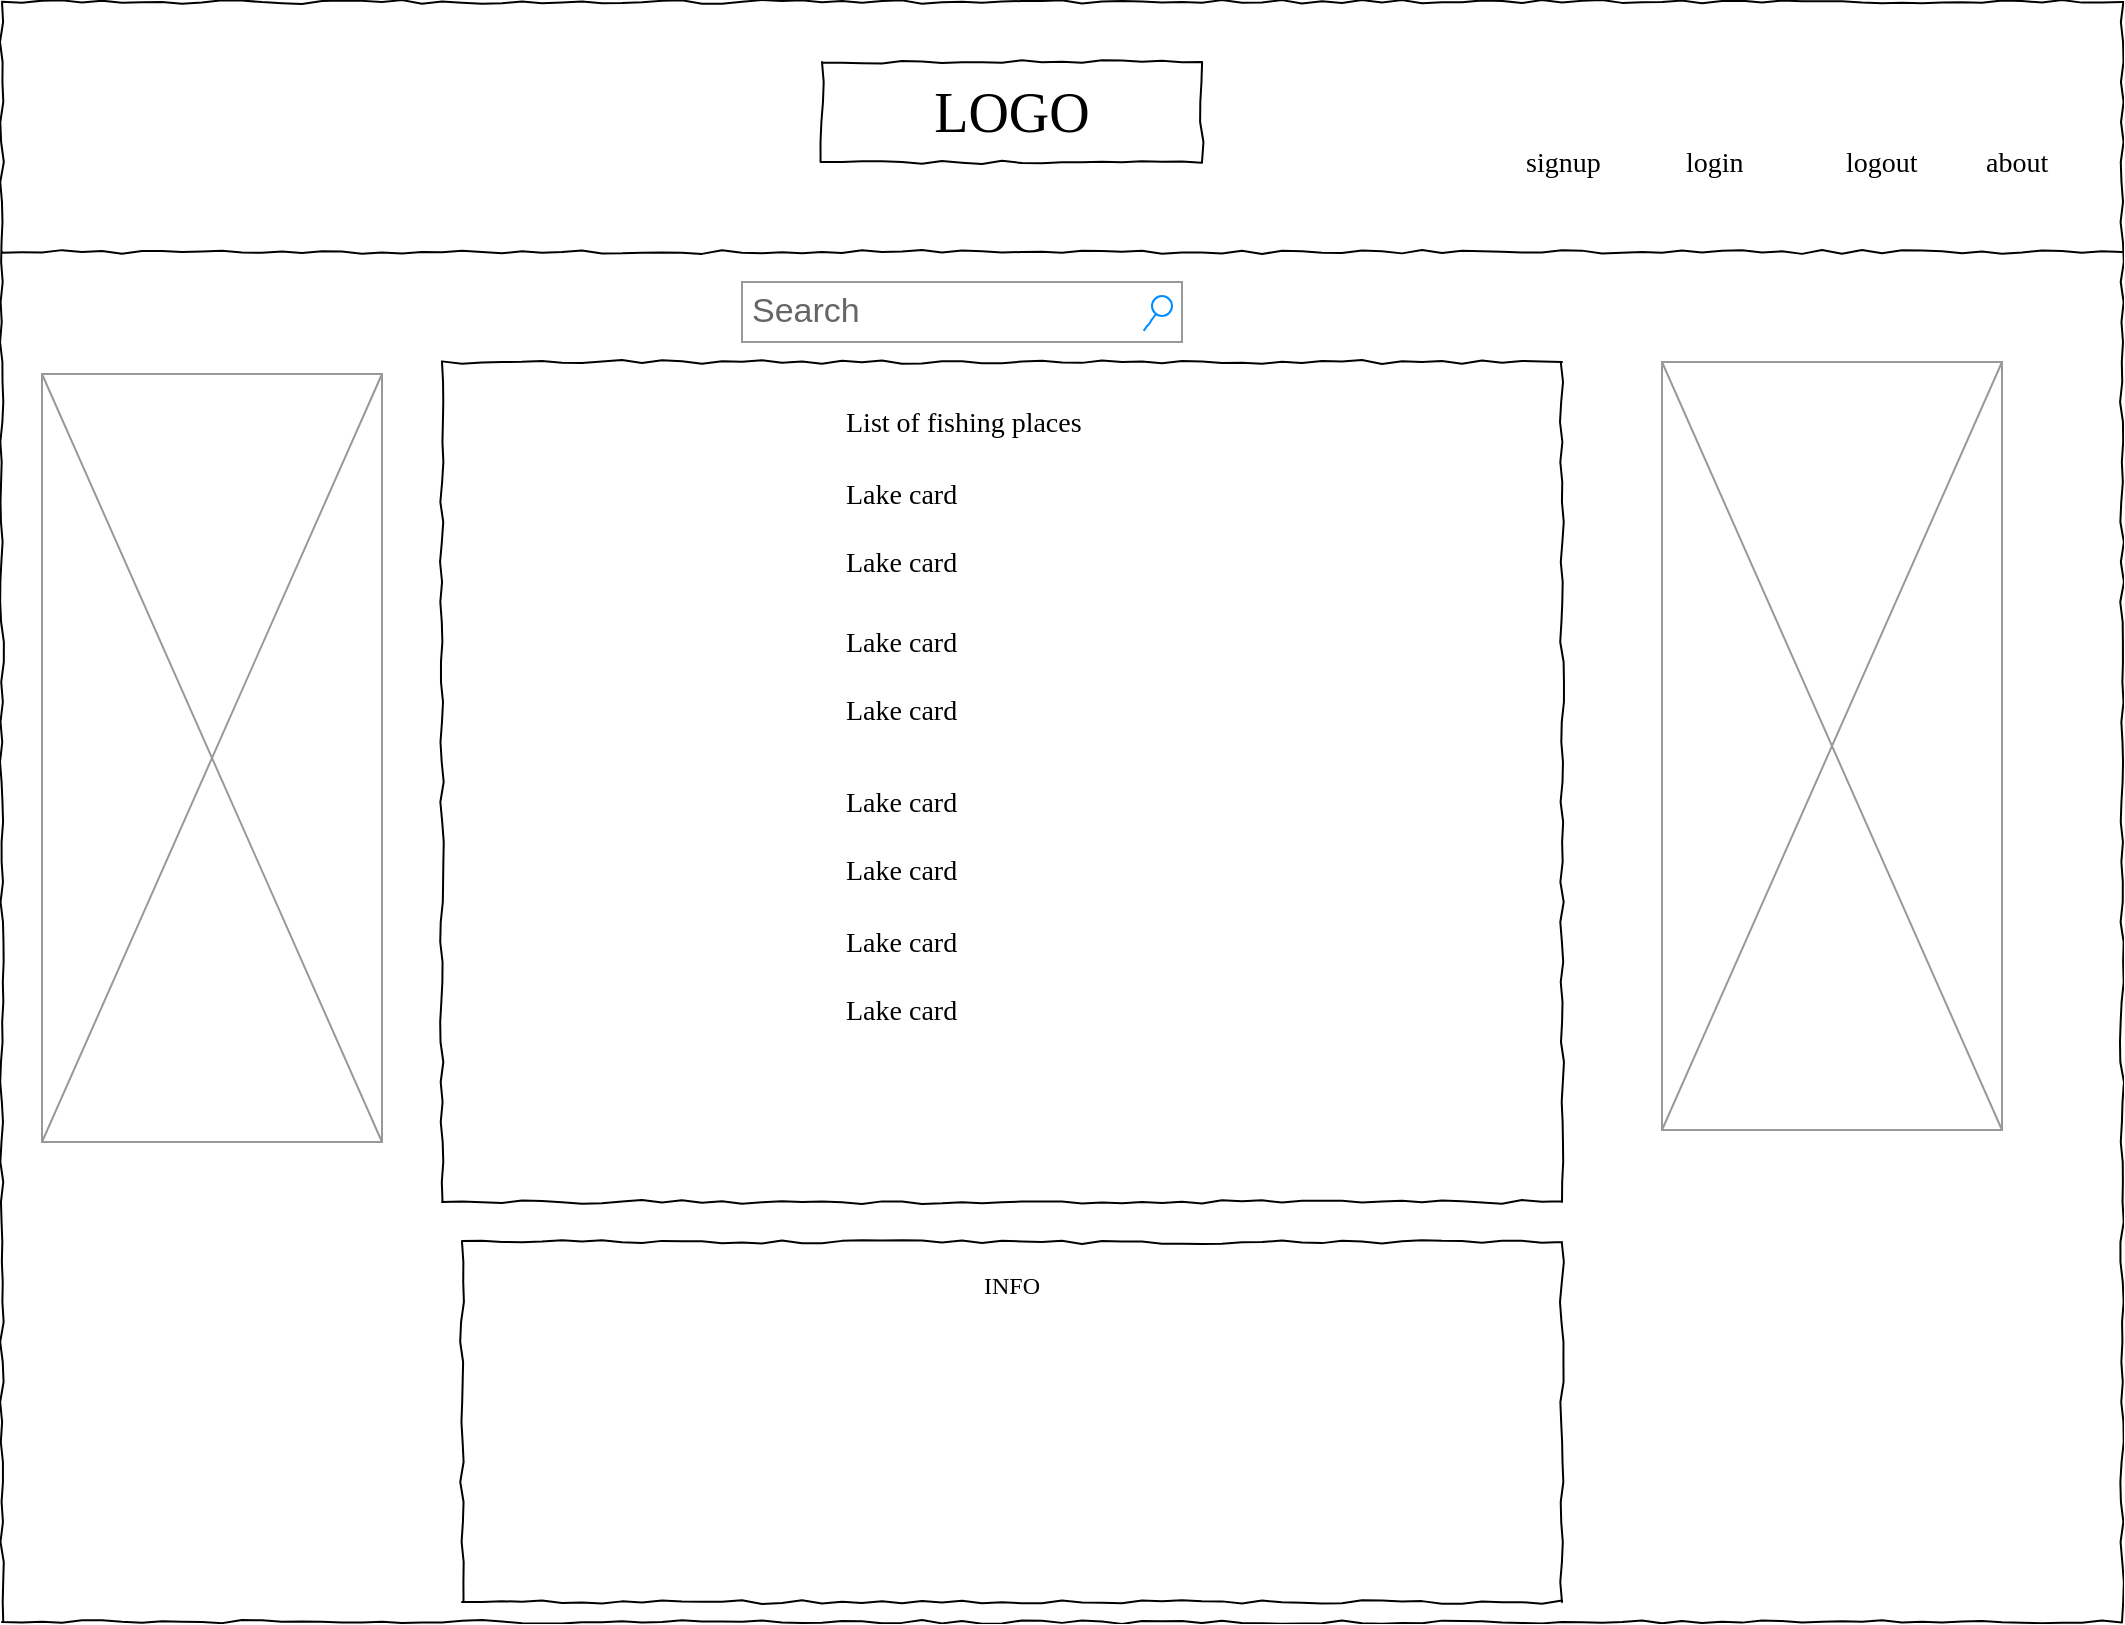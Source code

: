 <mxfile>
    <diagram name="front page" id="03018318-947c-dd8e-b7a3-06fadd420f32">
        <mxGraphModel dx="887" dy="602" grid="1" gridSize="10" guides="1" tooltips="1" connect="1" arrows="1" fold="1" page="1" pageScale="1" pageWidth="1100" pageHeight="850" background="none" math="0" shadow="0">
            <root>
                <mxCell id="0"/>
                <mxCell id="1" parent="0"/>
                <mxCell id="677b7b8949515195-1" value="" style="whiteSpace=wrap;html=1;rounded=0;shadow=0;labelBackgroundColor=none;strokeColor=#000000;strokeWidth=1;fillColor=none;fontFamily=Verdana;fontSize=12;fontColor=#000000;align=center;comic=1;" parent="1" vertex="1">
                    <mxGeometry x="20" y="20" width="1060" height="810" as="geometry"/>
                </mxCell>
                <mxCell id="677b7b8949515195-2" value="LOGO" style="whiteSpace=wrap;html=1;rounded=0;shadow=0;labelBackgroundColor=none;strokeWidth=1;fontFamily=Verdana;fontSize=28;align=center;comic=1;" parent="1" vertex="1">
                    <mxGeometry x="430" y="50" width="190" height="50" as="geometry"/>
                </mxCell>
                <mxCell id="677b7b8949515195-3" value="Search" style="strokeWidth=1;shadow=0;dashed=0;align=center;html=1;shape=mxgraph.mockup.forms.searchBox;strokeColor=#999999;mainText=;strokeColor2=#008cff;fontColor=#666666;fontSize=17;align=left;spacingLeft=3;rounded=0;labelBackgroundColor=none;comic=1;" parent="1" vertex="1">
                    <mxGeometry x="390" y="160" width="220" height="30" as="geometry"/>
                </mxCell>
                <mxCell id="677b7b8949515195-4" value="signup" style="text;html=1;points=[];align=left;verticalAlign=top;spacingTop=-4;fontSize=14;fontFamily=Verdana" parent="1" vertex="1">
                    <mxGeometry x="780" y="90" width="60" height="20" as="geometry"/>
                </mxCell>
                <mxCell id="677b7b8949515195-5" value="login" style="text;html=1;points=[];align=left;verticalAlign=top;spacingTop=-4;fontSize=14;fontFamily=Verdana" parent="1" vertex="1">
                    <mxGeometry x="860" y="90" width="60" height="20" as="geometry"/>
                </mxCell>
                <mxCell id="677b7b8949515195-6" value="logout" style="text;html=1;points=[];align=left;verticalAlign=top;spacingTop=-4;fontSize=14;fontFamily=Verdana" parent="1" vertex="1">
                    <mxGeometry x="940" y="90" width="60" height="20" as="geometry"/>
                </mxCell>
                <mxCell id="677b7b8949515195-7" value="about" style="text;html=1;points=[];align=left;verticalAlign=top;spacingTop=-4;fontSize=14;fontFamily=Verdana" parent="1" vertex="1">
                    <mxGeometry x="1010" y="90" width="60" height="20" as="geometry"/>
                </mxCell>
                <mxCell id="677b7b8949515195-9" value="" style="line;strokeWidth=1;html=1;rounded=0;shadow=0;labelBackgroundColor=none;fillColor=none;fontFamily=Verdana;fontSize=14;fontColor=#000000;align=center;comic=1;" parent="1" vertex="1">
                    <mxGeometry x="20" y="140" width="1060" height="10" as="geometry"/>
                </mxCell>
                <mxCell id="677b7b8949515195-15" value="&lt;div style=&quot;text-align: justify&quot;&gt;INFO&lt;/div&gt;" style="whiteSpace=wrap;html=1;rounded=0;shadow=0;labelBackgroundColor=none;strokeWidth=1;fillColor=none;fontFamily=Verdana;fontSize=12;align=center;verticalAlign=top;spacing=10;comic=1;" parent="1" vertex="1">
                    <mxGeometry x="250" y="640" width="550" height="180" as="geometry"/>
                </mxCell>
                <mxCell id="4m_A8qP_XdSms_ViWhWR-2" value="" style="whiteSpace=wrap;html=1;rounded=0;shadow=0;labelBackgroundColor=none;strokeWidth=1;fillColor=none;fontFamily=Verdana;fontSize=12;align=center;comic=1;" parent="1" vertex="1">
                    <mxGeometry x="240" y="200" width="560" height="420" as="geometry"/>
                </mxCell>
                <mxCell id="4m_A8qP_XdSms_ViWhWR-3" value="List of fishing places" style="text;html=1;points=[];align=left;verticalAlign=top;spacingTop=-4;fontSize=14;fontFamily=Verdana" parent="1" vertex="1">
                    <mxGeometry x="440" y="220" width="170" height="20" as="geometry"/>
                </mxCell>
                <mxCell id="4m_A8qP_XdSms_ViWhWR-4" value="Lake card" style="text;html=1;points=[];align=left;verticalAlign=top;spacingTop=-4;fontSize=14;fontFamily=Verdana" parent="1" vertex="1">
                    <mxGeometry x="440" y="256" width="170" height="20" as="geometry"/>
                </mxCell>
                <mxCell id="4m_A8qP_XdSms_ViWhWR-12" value="Lake card" style="text;html=1;points=[];align=left;verticalAlign=top;spacingTop=-4;fontSize=14;fontFamily=Verdana" parent="1" vertex="1">
                    <mxGeometry x="440" y="290" width="170" height="20" as="geometry"/>
                </mxCell>
                <mxCell id="4m_A8qP_XdSms_ViWhWR-13" value="Lake card" style="text;html=1;points=[];align=left;verticalAlign=top;spacingTop=-4;fontSize=14;fontFamily=Verdana" parent="1" vertex="1">
                    <mxGeometry x="440" y="330" width="170" height="20" as="geometry"/>
                </mxCell>
                <mxCell id="4m_A8qP_XdSms_ViWhWR-14" value="Lake card" style="text;html=1;points=[];align=left;verticalAlign=top;spacingTop=-4;fontSize=14;fontFamily=Verdana" parent="1" vertex="1">
                    <mxGeometry x="440" y="364" width="170" height="20" as="geometry"/>
                </mxCell>
                <mxCell id="4m_A8qP_XdSms_ViWhWR-15" value="Lake card" style="text;html=1;points=[];align=left;verticalAlign=top;spacingTop=-4;fontSize=14;fontFamily=Verdana" parent="1" vertex="1">
                    <mxGeometry x="440" y="410" width="170" height="20" as="geometry"/>
                </mxCell>
                <mxCell id="4m_A8qP_XdSms_ViWhWR-16" value="Lake card" style="text;html=1;points=[];align=left;verticalAlign=top;spacingTop=-4;fontSize=14;fontFamily=Verdana" parent="1" vertex="1">
                    <mxGeometry x="440" y="444" width="170" height="20" as="geometry"/>
                </mxCell>
                <mxCell id="4m_A8qP_XdSms_ViWhWR-17" value="Lake card" style="text;html=1;points=[];align=left;verticalAlign=top;spacingTop=-4;fontSize=14;fontFamily=Verdana" parent="1" vertex="1">
                    <mxGeometry x="440" y="480" width="170" height="20" as="geometry"/>
                </mxCell>
                <mxCell id="4m_A8qP_XdSms_ViWhWR-18" value="Lake card" style="text;html=1;points=[];align=left;verticalAlign=top;spacingTop=-4;fontSize=14;fontFamily=Verdana" parent="1" vertex="1">
                    <mxGeometry x="440" y="514" width="170" height="20" as="geometry"/>
                </mxCell>
                <mxCell id="aTXVsTwYd_xUM5hYyQpY-1" value="" style="verticalLabelPosition=bottom;shadow=0;dashed=0;align=center;html=1;verticalAlign=top;strokeWidth=1;shape=mxgraph.mockup.graphics.simpleIcon;strokeColor=#999999;" parent="1" vertex="1">
                    <mxGeometry x="40" y="206" width="170" height="384" as="geometry"/>
                </mxCell>
                <mxCell id="aTXVsTwYd_xUM5hYyQpY-2" value="" style="verticalLabelPosition=bottom;shadow=0;dashed=0;align=center;html=1;verticalAlign=top;strokeWidth=1;shape=mxgraph.mockup.graphics.simpleIcon;strokeColor=#999999;" parent="1" vertex="1">
                    <mxGeometry x="850" y="200" width="170" height="384" as="geometry"/>
                </mxCell>
            </root>
        </mxGraphModel>
    </diagram>
    <diagram name="card s" id="EzgKf7Z-kD3HxeQ43itp">
        <mxGraphModel dx="887" dy="602" grid="1" gridSize="10" guides="1" tooltips="1" connect="1" arrows="1" fold="1" page="1" pageScale="1" pageWidth="1100" pageHeight="850" background="none" math="0" shadow="0">
            <root>
                <mxCell id="4qpZKm50DoI8Ir5wt_5x-0"/>
                <mxCell id="4qpZKm50DoI8Ir5wt_5x-1" parent="4qpZKm50DoI8Ir5wt_5x-0"/>
                <mxCell id="4qpZKm50DoI8Ir5wt_5x-11" value="" style="whiteSpace=wrap;html=1;rounded=0;shadow=0;labelBackgroundColor=none;strokeWidth=1;fillColor=none;fontFamily=Verdana;fontSize=12;align=center;comic=1;" parent="4qpZKm50DoI8Ir5wt_5x-1" vertex="1">
                    <mxGeometry x="240" y="200" width="670" height="150" as="geometry"/>
                </mxCell>
                <mxCell id="4qpZKm50DoI8Ir5wt_5x-12" value="Description" style="text;html=1;points=[];align=left;verticalAlign=top;spacingTop=-4;fontSize=14;fontFamily=Verdana" parent="4qpZKm50DoI8Ir5wt_5x-1" vertex="1">
                    <mxGeometry x="400" y="210" width="170" height="20" as="geometry"/>
                </mxCell>
                <mxCell id="jg8_0STZkWMaSN2QKiol-0" value="address" style="text;html=1;points=[];align=left;verticalAlign=top;spacingTop=-4;fontSize=14;fontFamily=Verdana" parent="4qpZKm50DoI8Ir5wt_5x-1" vertex="1">
                    <mxGeometry x="500" y="210" width="170" height="20" as="geometry"/>
                </mxCell>
                <mxCell id="jg8_0STZkWMaSN2QKiol-1" value="opening hours" style="text;html=1;points=[];align=left;verticalAlign=top;spacingTop=-4;fontSize=14;fontFamily=Verdana" parent="4qpZKm50DoI8Ir5wt_5x-1" vertex="1">
                    <mxGeometry x="600" y="210" width="170" height="20" as="geometry"/>
                </mxCell>
                <mxCell id="jg8_0STZkWMaSN2QKiol-2" value="" style="verticalLabelPosition=bottom;shadow=0;dashed=0;align=center;html=1;verticalAlign=top;strokeWidth=1;shape=mxgraph.mockup.graphics.simpleIcon;strokeColor=#999999;" parent="4qpZKm50DoI8Ir5wt_5x-1" vertex="1">
                    <mxGeometry x="260" y="210" width="120" height="120" as="geometry"/>
                </mxCell>
                <mxCell id="jg8_0STZkWMaSN2QKiol-3" value="details" style="rounded=1;fillColor=#0057D8;strokeColor=none;html=1;fontColor=#ffffff;align=center;verticalAlign=middle;fontStyle=0;fontSize=12;sketch=0;" parent="4qpZKm50DoI8Ir5wt_5x-1" vertex="1">
                    <mxGeometry x="800" y="230" width="86" height="33" as="geometry"/>
                </mxCell>
                <mxCell id="jg8_0STZkWMaSN2QKiol-4" value="order permit" style="rounded=1;fillColor=#0057D8;strokeColor=none;html=1;fontColor=#ffffff;align=center;verticalAlign=middle;fontStyle=0;fontSize=12;sketch=0;" parent="4qpZKm50DoI8Ir5wt_5x-1" vertex="1">
                    <mxGeometry x="800" y="750" width="86" height="33" as="geometry"/>
                </mxCell>
                <mxCell id="cgeDyBhEJg5GGR4bTRV9-0" value="&lt;span style=&quot;color: rgba(0 , 0 , 0 , 0) ; font-family: monospace ; font-size: 0px&quot;&gt;%3CmxGraphModel%3E%3Croot%3E%3CmxCell%20id%3D%220%22%2F%3E%3CmxCell%20id%3D%221%22%20parent%3D%220%22%2F%3E%3CmxCell%20id%3D%222%22%20value%3D%22opening%20hours%22%20style%3D%22text%3Bhtml%3D1%3Bpoints%3D%5B%5D%3Balign%3Dleft%3BverticalAlign%3Dtop%3BspacingTop%3D-4%3BfontSize%3D14%3BfontFamily%3DVerdana%22%20vertex%3D%221%22%20parent%3D%221%22%3E%3CmxGeometry%20x%3D%22600%22%20y%3D%22210%22%20width%3D%22170%22%20height%3D%2220%22%20as%3D%22geometry%22%2F%3E%3C%2FmxCell%3E%3C%2Froot%3E%3C%2FmxGraphModel%3E&lt;/span&gt;" style="whiteSpace=wrap;html=1;rounded=0;shadow=0;labelBackgroundColor=none;strokeWidth=1;fillColor=none;fontFamily=Verdana;fontSize=12;align=center;comic=1;" parent="4qpZKm50DoI8Ir5wt_5x-1" vertex="1">
                    <mxGeometry x="240" y="410" width="670" height="400" as="geometry"/>
                </mxCell>
                <mxCell id="cgeDyBhEJg5GGR4bTRV9-1" value="" style="verticalLabelPosition=bottom;shadow=0;dashed=0;align=center;html=1;verticalAlign=top;strokeWidth=1;shape=mxgraph.mockup.graphics.simpleIcon;strokeColor=#999999;" parent="4qpZKm50DoI8Ir5wt_5x-1" vertex="1">
                    <mxGeometry x="270" y="425" width="170" height="125" as="geometry"/>
                </mxCell>
                <mxCell id="cgeDyBhEJg5GGR4bTRV9-2" value="" style="verticalLabelPosition=bottom;shadow=0;dashed=0;align=center;html=1;verticalAlign=top;strokeWidth=1;shape=mxgraph.mockup.graphics.simpleIcon;strokeColor=#999999;" parent="4qpZKm50DoI8Ir5wt_5x-1" vertex="1">
                    <mxGeometry x="270" y="560" width="170" height="130" as="geometry"/>
                </mxCell>
                <mxCell id="cgeDyBhEJg5GGR4bTRV9-3" value="Detailed description&lt;br&gt;dfgjkdfklg&lt;br&gt;dfgkdfgjkl&lt;br&gt;dsgkdfklgdg&lt;br&gt;dfgkjdflkgdkljg&lt;br&gt;dfklgdjklfgjkdg&lt;br&gt;kdfgjdlfgdjkfg&lt;br&gt;dfgdklfgdjklg&lt;br&gt;dfgjkdfklgdlfkgj&lt;br&gt;dfjklgdlkfgdfjklg&lt;br&gt;dfkjgdklfgdjkfg&lt;br&gt;dklfgjdgjdfjg&lt;br&gt;dsfjklgdfjkgdjklfg&lt;br&gt;dsjkgdfjklgdfjklg" style="text;html=1;points=[];align=left;verticalAlign=top;spacingTop=-4;fontSize=14;fontFamily=Verdana" parent="4qpZKm50DoI8Ir5wt_5x-1" vertex="1">
                    <mxGeometry x="465" y="440" width="170" height="250" as="geometry"/>
                </mxCell>
                <mxCell id="cgeDyBhEJg5GGR4bTRV9-4" value="address:&lt;br&gt;&lt;br&gt;bla&amp;nbsp;&lt;br&gt;bla&lt;br&gt;bla" style="text;html=1;points=[];align=left;verticalAlign=top;spacingTop=-4;fontSize=14;fontFamily=Verdana" parent="4qpZKm50DoI8Ir5wt_5x-1" vertex="1">
                    <mxGeometry x="670" y="450" width="170" height="100" as="geometry"/>
                </mxCell>
                <mxCell id="cgeDyBhEJg5GGR4bTRV9-5" value="opening hours&lt;br&gt;bla&lt;br&gt;bla&lt;br&gt;bla" style="text;html=1;points=[];align=left;verticalAlign=top;spacingTop=-4;fontSize=14;fontFamily=Verdana" parent="4qpZKm50DoI8Ir5wt_5x-1" vertex="1">
                    <mxGeometry x="660" y="560" width="170" height="70" as="geometry"/>
                </mxCell>
                <mxCell id="cgeDyBhEJg5GGR4bTRV9-6" value="Prices&lt;br&gt;bla&lt;br&gt;bla&lt;br&gt;bla" style="text;html=1;points=[];align=left;verticalAlign=top;spacingTop=-4;fontSize=14;fontFamily=Verdana" parent="4qpZKm50DoI8Ir5wt_5x-1" vertex="1">
                    <mxGeometry x="650" y="660" width="170" height="70" as="geometry"/>
                </mxCell>
                <mxCell id="cgeDyBhEJg5GGR4bTRV9-7" value="Lake Card" style="text;html=1;points=[];align=left;verticalAlign=top;spacingTop=-4;fontSize=14;fontFamily=Verdana" parent="4qpZKm50DoI8Ir5wt_5x-1" vertex="1">
                    <mxGeometry x="240" y="160" width="170" height="20" as="geometry"/>
                </mxCell>
                <mxCell id="lEFtn1cMm5FSjHkimbDS-0" value="details Card" style="text;html=1;points=[];align=left;verticalAlign=top;spacingTop=-4;fontSize=14;fontFamily=Verdana" parent="4qpZKm50DoI8Ir5wt_5x-1" vertex="1">
                    <mxGeometry x="235" y="380" width="170" height="20" as="geometry"/>
                </mxCell>
                <mxCell id="Se4mV-Tx79sS6hXXV1lL-0" value="Edit lake" style="rounded=1;fillColor=#0057D8;strokeColor=none;html=1;fontColor=#ffffff;align=center;verticalAlign=middle;fontStyle=0;fontSize=12;sketch=0;" parent="4qpZKm50DoI8Ir5wt_5x-1" vertex="1">
                    <mxGeometry x="282" y="760" width="86" height="33" as="geometry"/>
                </mxCell>
                <mxCell id="Se4mV-Tx79sS6hXXV1lL-1" value="only visible if owner" style="text;html=1;points=[];align=left;verticalAlign=top;spacingTop=-4;fontSize=14;fontFamily=Verdana" parent="4qpZKm50DoI8Ir5wt_5x-1" vertex="1">
                    <mxGeometry x="380" y="766.5" width="170" height="20" as="geometry"/>
                </mxCell>
                <mxCell id="Se4mV-Tx79sS6hXXV1lL-2" value="delete" style="rounded=1;fillColor=#0057D8;strokeColor=none;html=1;fontColor=#ffffff;align=center;verticalAlign=middle;fontStyle=0;fontSize=12;sketch=0;" parent="4qpZKm50DoI8Ir5wt_5x-1" vertex="1">
                    <mxGeometry x="282" y="717" width="86" height="33" as="geometry"/>
                </mxCell>
                <mxCell id="Se4mV-Tx79sS6hXXV1lL-3" value="require logged in" style="text;html=1;points=[];align=left;verticalAlign=top;spacingTop=-4;fontSize=14;fontFamily=Verdana" parent="4qpZKm50DoI8Ir5wt_5x-1" vertex="1">
                    <mxGeometry x="630" y="756.5" width="170" height="20" as="geometry"/>
                </mxCell>
                <mxCell id="Se4mV-Tx79sS6hXXV1lL-4" value="require logged in" style="text;html=1;points=[];align=left;verticalAlign=top;spacingTop=-4;fontSize=14;fontFamily=Verdana" parent="4qpZKm50DoI8Ir5wt_5x-1" vertex="1">
                    <mxGeometry x="740" y="265" width="170" height="20" as="geometry"/>
                </mxCell>
            </root>
        </mxGraphModel>
    </diagram>
    <diagram name="card s 2" id="30-LHI650aqXJUtBu4Fq">
        <mxGraphModel dx="887" dy="602" grid="1" gridSize="10" guides="1" tooltips="1" connect="1" arrows="1" fold="1" page="1" pageScale="1" pageWidth="1100" pageHeight="850" background="none" math="0" shadow="0">
            <root>
                <mxCell id="VJyE5P2p9NrBZjFXhsIu-0"/>
                <mxCell id="VJyE5P2p9NrBZjFXhsIu-1" parent="VJyE5P2p9NrBZjFXhsIu-0"/>
                <mxCell id="VJyE5P2p9NrBZjFXhsIu-2" value="" style="whiteSpace=wrap;html=1;rounded=0;shadow=0;labelBackgroundColor=none;strokeWidth=1;fillColor=none;fontFamily=Verdana;fontSize=12;align=center;comic=1;" parent="VJyE5P2p9NrBZjFXhsIu-1" vertex="1">
                    <mxGeometry x="210" y="70" width="670" height="470" as="geometry"/>
                </mxCell>
                <mxCell id="VJyE5P2p9NrBZjFXhsIu-7" value="register" style="rounded=1;fillColor=#0057D8;strokeColor=none;html=1;fontColor=#ffffff;align=center;verticalAlign=middle;fontStyle=0;fontSize=12;sketch=0;" parent="VJyE5P2p9NrBZjFXhsIu-1" vertex="1">
                    <mxGeometry x="229" y="460" width="116" height="50" as="geometry"/>
                </mxCell>
                <mxCell id="VJyE5P2p9NrBZjFXhsIu-12" value="Detailed description&lt;br&gt;" style="text;html=1;points=[];align=left;verticalAlign=top;spacingTop=-4;fontSize=14;fontFamily=Verdana" parent="VJyE5P2p9NrBZjFXhsIu-1" vertex="1">
                    <mxGeometry x="230" y="270" width="170" height="20" as="geometry"/>
                </mxCell>
                <mxCell id="VJyE5P2p9NrBZjFXhsIu-13" value="address:&lt;br&gt;" style="text;html=1;points=[];align=left;verticalAlign=top;spacingTop=-4;fontSize=14;fontFamily=Verdana" parent="VJyE5P2p9NrBZjFXhsIu-1" vertex="1">
                    <mxGeometry x="230" y="240" width="170" height="30" as="geometry"/>
                </mxCell>
                <mxCell id="VJyE5P2p9NrBZjFXhsIu-14" value="opening hours&lt;br&gt;" style="text;html=1;points=[];align=left;verticalAlign=top;spacingTop=-4;fontSize=14;fontFamily=Verdana" parent="VJyE5P2p9NrBZjFXhsIu-1" vertex="1">
                    <mxGeometry x="235" y="330" width="170" height="30" as="geometry"/>
                </mxCell>
                <mxCell id="VJyE5P2p9NrBZjFXhsIu-15" value="Prices&lt;br&gt;" style="text;html=1;points=[];align=left;verticalAlign=top;spacingTop=-4;fontSize=14;fontFamily=Verdana" parent="VJyE5P2p9NrBZjFXhsIu-1" vertex="1">
                    <mxGeometry x="235" y="300" width="70" height="27.5" as="geometry"/>
                </mxCell>
                <mxCell id="VJyE5P2p9NrBZjFXhsIu-16" value="Signup and same content for edit lake" style="text;html=1;points=[];align=left;verticalAlign=top;spacingTop=-4;fontSize=14;fontFamily=Verdana" parent="VJyE5P2p9NrBZjFXhsIu-1" vertex="1">
                    <mxGeometry x="210" y="30" width="340" height="20" as="geometry"/>
                </mxCell>
                <mxCell id="wIjymMzAdwK7Jz02Vjpj-1" value="Name" style="text;html=1;points=[];align=left;verticalAlign=top;spacingTop=-4;fontSize=14;fontFamily=Verdana" parent="VJyE5P2p9NrBZjFXhsIu-1" vertex="1">
                    <mxGeometry x="230" y="80" width="170" height="20" as="geometry"/>
                </mxCell>
                <mxCell id="wIjymMzAdwK7Jz02Vjpj-2" value="address" style="text;html=1;points=[];align=left;verticalAlign=top;spacingTop=-4;fontSize=14;fontFamily=Verdana" parent="VJyE5P2p9NrBZjFXhsIu-1" vertex="1">
                    <mxGeometry x="230" y="130" width="80" height="20" as="geometry"/>
                </mxCell>
                <mxCell id="wIjymMzAdwK7Jz02Vjpj-3" value="phone number" style="text;html=1;points=[];align=left;verticalAlign=top;spacingTop=-4;fontSize=14;fontFamily=Verdana" parent="VJyE5P2p9NrBZjFXhsIu-1" vertex="1">
                    <mxGeometry x="230" y="150" width="170" height="20" as="geometry"/>
                </mxCell>
                <mxCell id="wIjymMzAdwK7Jz02Vjpj-6" value="e-mail" style="text;html=1;points=[];align=left;verticalAlign=top;spacingTop=-4;fontSize=14;fontFamily=Verdana" parent="VJyE5P2p9NrBZjFXhsIu-1" vertex="1">
                    <mxGeometry x="230" y="100" width="170" height="20" as="geometry"/>
                </mxCell>
                <mxCell id="wIjymMzAdwK7Jz02Vjpj-7" value="&lt;b&gt;checkmark owner of lake&lt;/b&gt;" style="text;html=1;points=[];align=left;verticalAlign=top;spacingTop=-4;fontSize=14;fontFamily=Verdana" parent="VJyE5P2p9NrBZjFXhsIu-1" vertex="1">
                    <mxGeometry x="230" y="200" width="210" height="20" as="geometry"/>
                </mxCell>
                <mxCell id="wIjymMzAdwK7Jz02Vjpj-8" value="CVR number" style="text;html=1;points=[];align=left;verticalAlign=top;spacingTop=-4;fontSize=14;fontFamily=Verdana" parent="VJyE5P2p9NrBZjFXhsIu-1" vertex="1">
                    <mxGeometry x="230" y="410" width="170" height="30" as="geometry"/>
                </mxCell>
                <mxCell id="wIjymMzAdwK7Jz02Vjpj-9" value="company phone number" style="text;html=1;points=[];align=left;verticalAlign=top;spacingTop=-4;fontSize=14;fontFamily=Verdana" parent="VJyE5P2p9NrBZjFXhsIu-1" vertex="1">
                    <mxGeometry x="229" y="370" width="170" height="20" as="geometry"/>
                </mxCell>
                <mxCell id="tfKhNdJjyud9JskmZYkt-0" value="" style="whiteSpace=wrap;html=1;rounded=0;shadow=0;labelBackgroundColor=none;strokeWidth=1;fillColor=none;fontFamily=Verdana;fontSize=12;align=center;comic=1;" parent="VJyE5P2p9NrBZjFXhsIu-1" vertex="1">
                    <mxGeometry x="220" y="640" width="670" height="150" as="geometry"/>
                </mxCell>
                <mxCell id="tfKhNdJjyud9JskmZYkt-1" value="email&amp;nbsp;" style="text;html=1;points=[];align=left;verticalAlign=top;spacingTop=-4;fontSize=14;fontFamily=Verdana" parent="VJyE5P2p9NrBZjFXhsIu-1" vertex="1">
                    <mxGeometry x="395" y="660" width="170" height="20" as="geometry"/>
                </mxCell>
                <mxCell id="tfKhNdJjyud9JskmZYkt-2" value="password" style="text;html=1;points=[];align=left;verticalAlign=top;spacingTop=-4;fontSize=14;fontFamily=Verdana" parent="VJyE5P2p9NrBZjFXhsIu-1" vertex="1">
                    <mxGeometry x="395" y="713" width="170" height="20" as="geometry"/>
                </mxCell>
                <mxCell id="tfKhNdJjyud9JskmZYkt-3" value="login" style="rounded=1;fillColor=#0057D8;strokeColor=none;html=1;fontColor=#ffffff;align=center;verticalAlign=middle;fontStyle=0;fontSize=12;sketch=0;" parent="VJyE5P2p9NrBZjFXhsIu-1" vertex="1">
                    <mxGeometry x="405" y="750" width="86" height="33" as="geometry"/>
                </mxCell>
                <mxCell id="tfKhNdJjyud9JskmZYkt-4" value="login" style="text;html=1;points=[];align=left;verticalAlign=top;spacingTop=-4;fontSize=14;fontFamily=Verdana" parent="VJyE5P2p9NrBZjFXhsIu-1" vertex="1">
                    <mxGeometry x="235" y="610" width="170" height="20" as="geometry"/>
                </mxCell>
                <mxCell id="tfKhNdJjyud9JskmZYkt-5" value="lake name" style="text;html=1;points=[];align=left;verticalAlign=top;spacingTop=-4;fontSize=14;fontFamily=Verdana" parent="VJyE5P2p9NrBZjFXhsIu-1" vertex="1">
                    <mxGeometry x="229" y="220" width="170" height="20" as="geometry"/>
                </mxCell>
                <mxCell id="tfKhNdJjyud9JskmZYkt-6" value="pictures (link)" style="text;html=1;points=[];align=left;verticalAlign=top;spacingTop=-4;fontSize=14;fontFamily=Verdana" parent="VJyE5P2p9NrBZjFXhsIu-1" vertex="1">
                    <mxGeometry x="550" y="230" width="170" height="20" as="geometry"/>
                </mxCell>
            </root>
        </mxGraphModel>
    </diagram>
    <diagram name="card s 3" id="Kog-bOLBiIL39jo3EtVT">
        <mxGraphModel dx="887" dy="602" grid="1" gridSize="10" guides="1" tooltips="1" connect="1" arrows="1" fold="1" page="1" pageScale="1" pageWidth="1100" pageHeight="850" background="none" math="0" shadow="0">
            <root>
                <mxCell id="qDPxSHgvEoIbaNm9d3oi-0"/>
                <mxCell id="qDPxSHgvEoIbaNm9d3oi-1" parent="qDPxSHgvEoIbaNm9d3oi-0"/>
                <mxCell id="qDPxSHgvEoIbaNm9d3oi-2" value="" style="whiteSpace=wrap;html=1;rounded=0;shadow=0;labelBackgroundColor=none;strokeWidth=1;fillColor=none;fontFamily=Verdana;fontSize=12;align=center;comic=1;" parent="qDPxSHgvEoIbaNm9d3oi-1" vertex="1">
                    <mxGeometry x="210" y="70" width="670" height="470" as="geometry"/>
                </mxCell>
                <mxCell id="qDPxSHgvEoIbaNm9d3oi-3" value="order" style="rounded=1;fillColor=#0057D8;strokeColor=none;html=1;fontColor=#ffffff;align=center;verticalAlign=middle;fontStyle=0;fontSize=12;sketch=0;" parent="qDPxSHgvEoIbaNm9d3oi-1" vertex="1">
                    <mxGeometry x="235" y="330" width="116" height="50" as="geometry"/>
                </mxCell>
                <mxCell id="qDPxSHgvEoIbaNm9d3oi-8" value="order permit" style="text;html=1;points=[];align=left;verticalAlign=top;spacingTop=-4;fontSize=14;fontFamily=Verdana" parent="qDPxSHgvEoIbaNm9d3oi-1" vertex="1">
                    <mxGeometry x="210" y="30" width="170" height="20" as="geometry"/>
                </mxCell>
                <mxCell id="qDPxSHgvEoIbaNm9d3oi-9" value="Name" style="text;html=1;points=[];align=left;verticalAlign=top;spacingTop=-4;fontSize=14;fontFamily=Verdana" parent="qDPxSHgvEoIbaNm9d3oi-1" vertex="1">
                    <mxGeometry x="235" y="110" width="170" height="20" as="geometry"/>
                </mxCell>
                <mxCell id="qDPxSHgvEoIbaNm9d3oi-10" value="address" style="text;html=1;points=[];align=left;verticalAlign=top;spacingTop=-4;fontSize=14;fontFamily=Verdana" parent="qDPxSHgvEoIbaNm9d3oi-1" vertex="1">
                    <mxGeometry x="230" y="170" width="80" height="20" as="geometry"/>
                </mxCell>
                <mxCell id="qDPxSHgvEoIbaNm9d3oi-11" value="phone number" style="text;html=1;points=[];align=left;verticalAlign=top;spacingTop=-4;fontSize=14;fontFamily=Verdana" parent="qDPxSHgvEoIbaNm9d3oi-1" vertex="1">
                    <mxGeometry x="229" y="200" width="170" height="20" as="geometry"/>
                </mxCell>
                <mxCell id="qDPxSHgvEoIbaNm9d3oi-12" value="e-mail" style="text;html=1;points=[];align=left;verticalAlign=top;spacingTop=-4;fontSize=14;fontFamily=Verdana" parent="qDPxSHgvEoIbaNm9d3oi-1" vertex="1">
                    <mxGeometry x="235" y="140" width="170" height="20" as="geometry"/>
                </mxCell>
                <mxCell id="qDPxSHgvEoIbaNm9d3oi-33" value="Lake name" style="text;html=1;points=[];align=left;verticalAlign=top;spacingTop=-4;fontSize=14;fontFamily=Verdana" parent="qDPxSHgvEoIbaNm9d3oi-1" vertex="1">
                    <mxGeometry x="235" y="240" width="170" height="20" as="geometry"/>
                </mxCell>
                <mxCell id="qDPxSHgvEoIbaNm9d3oi-34" value="Date" style="text;html=1;points=[];align=left;verticalAlign=top;spacingTop=-4;fontSize=14;fontFamily=Verdana" parent="qDPxSHgvEoIbaNm9d3oi-1" vertex="1">
                    <mxGeometry x="235" y="280" width="170" height="20" as="geometry"/>
                </mxCell>
                <mxCell id="qDPxSHgvEoIbaNm9d3oi-36" value="submit will send a bill for payment as a mail to the user. all data will be prefilled &lt;br&gt;based on user&amp;nbsp;logged in and which lake was selected.&lt;br&gt;&lt;br&gt;date needs to be filled in." style="text;html=1;points=[];align=left;verticalAlign=top;spacingTop=-4;fontSize=14;fontFamily=Verdana" parent="qDPxSHgvEoIbaNm9d3oi-1" vertex="1">
                    <mxGeometry x="250" y="390" width="620" height="80" as="geometry"/>
                </mxCell>
            </root>
        </mxGraphModel>
    </diagram>
</mxfile>